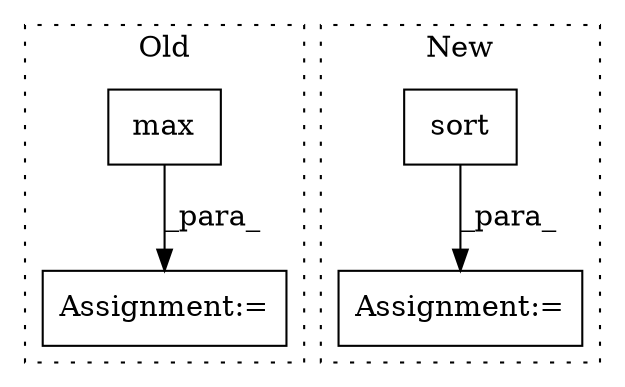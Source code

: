 digraph G {
subgraph cluster0 {
1 [label="max" a="32" s="6786,6802" l="4,1" shape="box"];
4 [label="Assignment:=" a="7" s="6779" l="1" shape="box"];
label = "Old";
style="dotted";
}
subgraph cluster1 {
2 [label="sort" a="32" s="6452,6494" l="5,1" shape="box"];
3 [label="Assignment:=" a="7" s="6444" l="2" shape="box"];
label = "New";
style="dotted";
}
1 -> 4 [label="_para_"];
2 -> 3 [label="_para_"];
}